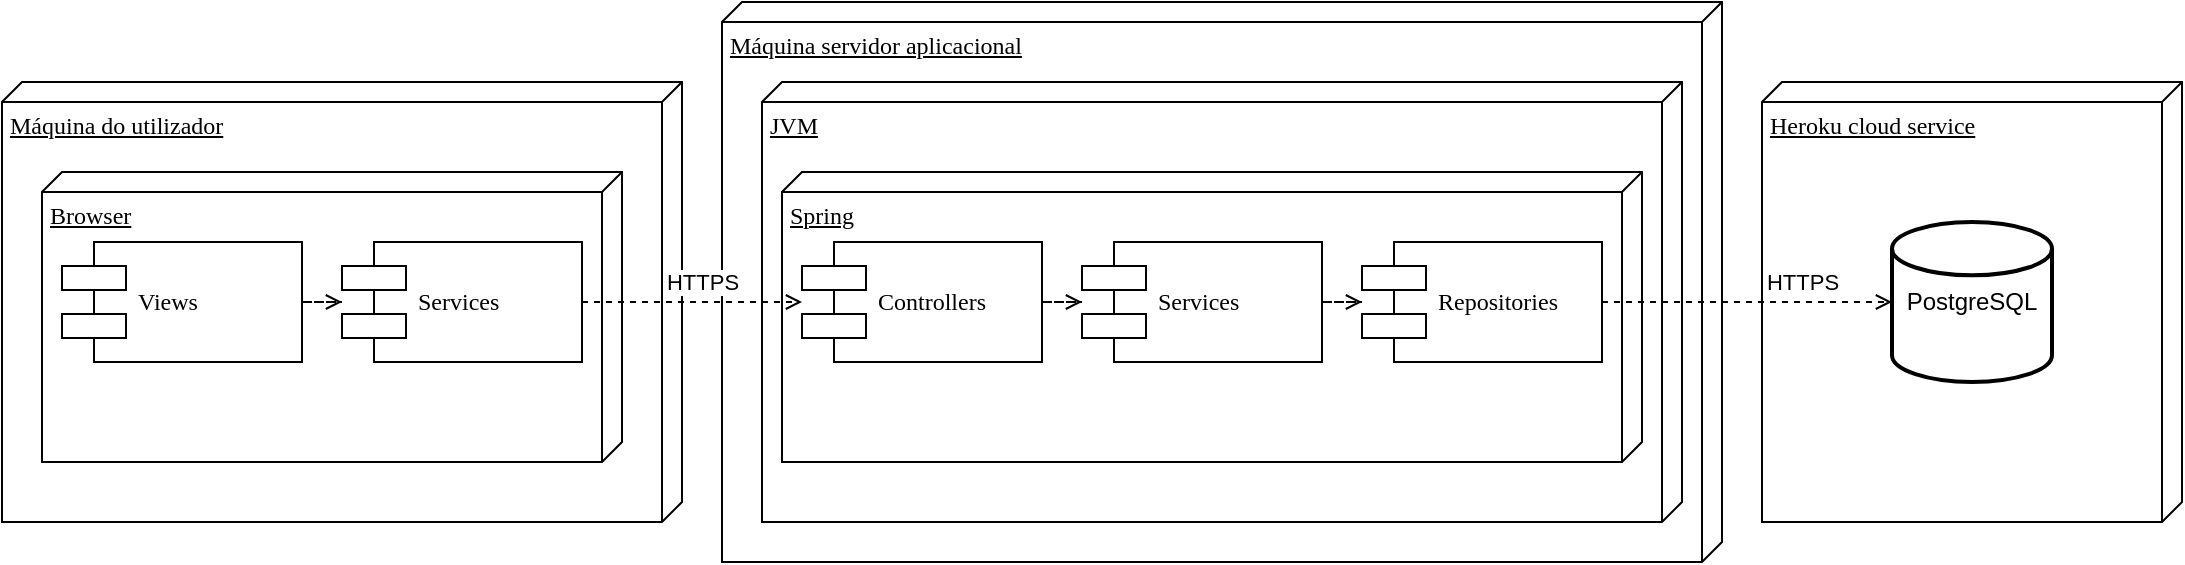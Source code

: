 <mxfile version="16.5.1" type="device"><diagram name="Page-1" id="5f0bae14-7c28-e335-631c-24af17079c00"><mxGraphModel dx="1038" dy="712" grid="1" gridSize="10" guides="1" tooltips="1" connect="1" arrows="1" fold="1" page="1" pageScale="1" pageWidth="1100" pageHeight="850" background="none" math="0" shadow="0"><root><mxCell id="0"/><mxCell id="1" parent="0"/><mxCell id="hnylJUP9nzl7QpKGcCZb-6" value="Máquina servidor aplicacional" style="verticalAlign=top;align=left;spacingTop=8;spacingLeft=2;spacingRight=12;shape=cube;size=10;direction=south;fontStyle=4;html=1;rounded=0;shadow=0;comic=0;labelBackgroundColor=none;strokeWidth=1;fontFamily=Verdana;fontSize=12" vertex="1" parent="1"><mxGeometry x="360" y="120" width="500" height="280" as="geometry"/></mxCell><mxCell id="hnylJUP9nzl7QpKGcCZb-1" value="Máquina do utilizador" style="verticalAlign=top;align=left;spacingTop=8;spacingLeft=2;spacingRight=12;shape=cube;size=10;direction=south;fontStyle=4;html=1;rounded=0;shadow=0;comic=0;labelBackgroundColor=none;strokeWidth=1;fontFamily=Verdana;fontSize=12" vertex="1" parent="1"><mxGeometry y="160" width="340" height="220" as="geometry"/></mxCell><mxCell id="WEUtxG9eyxYcX8Cq54n8-3" value="Heroku cloud service" style="verticalAlign=top;align=left;spacingTop=8;spacingLeft=2;spacingRight=12;shape=cube;size=10;direction=south;fontStyle=4;html=1;rounded=0;shadow=0;comic=0;labelBackgroundColor=none;strokeWidth=1;fontFamily=Verdana;fontSize=12" parent="1" vertex="1"><mxGeometry x="880" y="160" width="210" height="220" as="geometry"/></mxCell><mxCell id="39150e848f15840c-2" value="JVM" style="verticalAlign=top;align=left;spacingTop=8;spacingLeft=2;spacingRight=12;shape=cube;size=10;direction=south;fontStyle=4;html=1;rounded=0;shadow=0;comic=0;labelBackgroundColor=none;strokeWidth=1;fontFamily=Verdana;fontSize=12" parent="1" vertex="1"><mxGeometry x="380" y="160" width="460" height="220" as="geometry"/></mxCell><mxCell id="WEUtxG9eyxYcX8Cq54n8-8" value="Spring" style="verticalAlign=top;align=left;spacingTop=8;spacingLeft=2;spacingRight=12;shape=cube;size=10;direction=south;fontStyle=4;html=1;rounded=0;shadow=0;comic=0;labelBackgroundColor=none;strokeWidth=1;fontFamily=Verdana;fontSize=12" parent="1" vertex="1"><mxGeometry x="390" y="205" width="430" height="145" as="geometry"/></mxCell><mxCell id="39150e848f15840c-1" value="Browser" style="verticalAlign=top;align=left;spacingTop=8;spacingLeft=2;spacingRight=12;shape=cube;size=10;direction=south;fontStyle=4;html=1;rounded=0;shadow=0;comic=0;labelBackgroundColor=none;strokeWidth=1;fontFamily=Verdana;fontSize=12" parent="1" vertex="1"><mxGeometry x="20" y="205" width="290" height="145" as="geometry"/></mxCell><mxCell id="WEUtxG9eyxYcX8Cq54n8-10" style="edgeStyle=orthogonalEdgeStyle;rounded=0;orthogonalLoop=1;jettySize=auto;html=1;dashed=1;endArrow=open;endFill=0;" parent="1" source="39150e848f15840c-5" target="WEUtxG9eyxYcX8Cq54n8-4" edge="1"><mxGeometry relative="1" as="geometry"/></mxCell><mxCell id="39150e848f15840c-5" value="Views" style="shape=component;align=left;spacingLeft=36;rounded=0;shadow=0;comic=0;labelBackgroundColor=none;strokeWidth=1;fontFamily=Verdana;fontSize=12;html=1;" parent="1" vertex="1"><mxGeometry x="30" y="240" width="120" height="60" as="geometry"/></mxCell><mxCell id="WEUtxG9eyxYcX8Cq54n8-12" style="edgeStyle=orthogonalEdgeStyle;rounded=0;orthogonalLoop=1;jettySize=auto;html=1;dashed=1;endArrow=open;endFill=0;" parent="1" source="39150e848f15840c-7" target="WEUtxG9eyxYcX8Cq54n8-1" edge="1"><mxGeometry relative="1" as="geometry"/></mxCell><mxCell id="39150e848f15840c-7" value="Controllers" style="shape=component;align=left;spacingLeft=36;rounded=0;shadow=0;comic=0;labelBackgroundColor=none;strokeWidth=1;fontFamily=Verdana;fontSize=12;html=1;" parent="1" vertex="1"><mxGeometry x="400" y="240" width="120" height="60" as="geometry"/></mxCell><mxCell id="WEUtxG9eyxYcX8Cq54n8-13" style="edgeStyle=orthogonalEdgeStyle;rounded=0;orthogonalLoop=1;jettySize=auto;html=1;dashed=1;endArrow=open;endFill=0;" parent="1" source="WEUtxG9eyxYcX8Cq54n8-1" target="WEUtxG9eyxYcX8Cq54n8-2" edge="1"><mxGeometry relative="1" as="geometry"/></mxCell><mxCell id="WEUtxG9eyxYcX8Cq54n8-1" value="Services" style="shape=component;align=left;spacingLeft=36;rounded=0;shadow=0;comic=0;labelBackgroundColor=none;strokeWidth=1;fontFamily=Verdana;fontSize=12;html=1;" parent="1" vertex="1"><mxGeometry x="540" y="240" width="120" height="60" as="geometry"/></mxCell><mxCell id="WEUtxG9eyxYcX8Cq54n8-14" style="edgeStyle=orthogonalEdgeStyle;rounded=0;orthogonalLoop=1;jettySize=auto;html=1;dashed=1;endArrow=open;endFill=0;" parent="1" source="WEUtxG9eyxYcX8Cq54n8-2" target="WEUtxG9eyxYcX8Cq54n8-7" edge="1"><mxGeometry relative="1" as="geometry"/></mxCell><mxCell id="hnylJUP9nzl7QpKGcCZb-8" value="HTTPS" style="edgeLabel;html=1;align=center;verticalAlign=middle;resizable=0;points=[];" vertex="1" connectable="0" parent="WEUtxG9eyxYcX8Cq54n8-14"><mxGeometry x="0.139" relative="1" as="geometry"><mxPoint x="17" y="-10" as="offset"/></mxGeometry></mxCell><mxCell id="WEUtxG9eyxYcX8Cq54n8-2" value="Repositories" style="shape=component;align=left;spacingLeft=36;rounded=0;shadow=0;comic=0;labelBackgroundColor=none;strokeWidth=1;fontFamily=Verdana;fontSize=12;html=1;" parent="1" vertex="1"><mxGeometry x="680" y="240" width="120" height="60" as="geometry"/></mxCell><mxCell id="WEUtxG9eyxYcX8Cq54n8-11" style="edgeStyle=orthogonalEdgeStyle;rounded=0;orthogonalLoop=1;jettySize=auto;html=1;dashed=1;endArrow=open;endFill=0;" parent="1" source="WEUtxG9eyxYcX8Cq54n8-4" target="39150e848f15840c-7" edge="1"><mxGeometry relative="1" as="geometry"/></mxCell><mxCell id="hnylJUP9nzl7QpKGcCZb-7" value="HTTPS" style="edgeLabel;html=1;align=center;verticalAlign=middle;resizable=0;points=[];" vertex="1" connectable="0" parent="WEUtxG9eyxYcX8Cq54n8-11"><mxGeometry x="0.218" y="2" relative="1" as="geometry"><mxPoint x="-7" y="-8" as="offset"/></mxGeometry></mxCell><mxCell id="WEUtxG9eyxYcX8Cq54n8-4" value="Services" style="shape=component;align=left;spacingLeft=36;rounded=0;shadow=0;comic=0;labelBackgroundColor=none;strokeWidth=1;fontFamily=Verdana;fontSize=12;html=1;" parent="1" vertex="1"><mxGeometry x="170" y="240" width="120" height="60" as="geometry"/></mxCell><mxCell id="WEUtxG9eyxYcX8Cq54n8-7" value="PostgreSQL" style="strokeWidth=2;html=1;shape=mxgraph.flowchart.database;whiteSpace=wrap;" parent="1" vertex="1"><mxGeometry x="945" y="230" width="80" height="80" as="geometry"/></mxCell></root></mxGraphModel></diagram></mxfile>